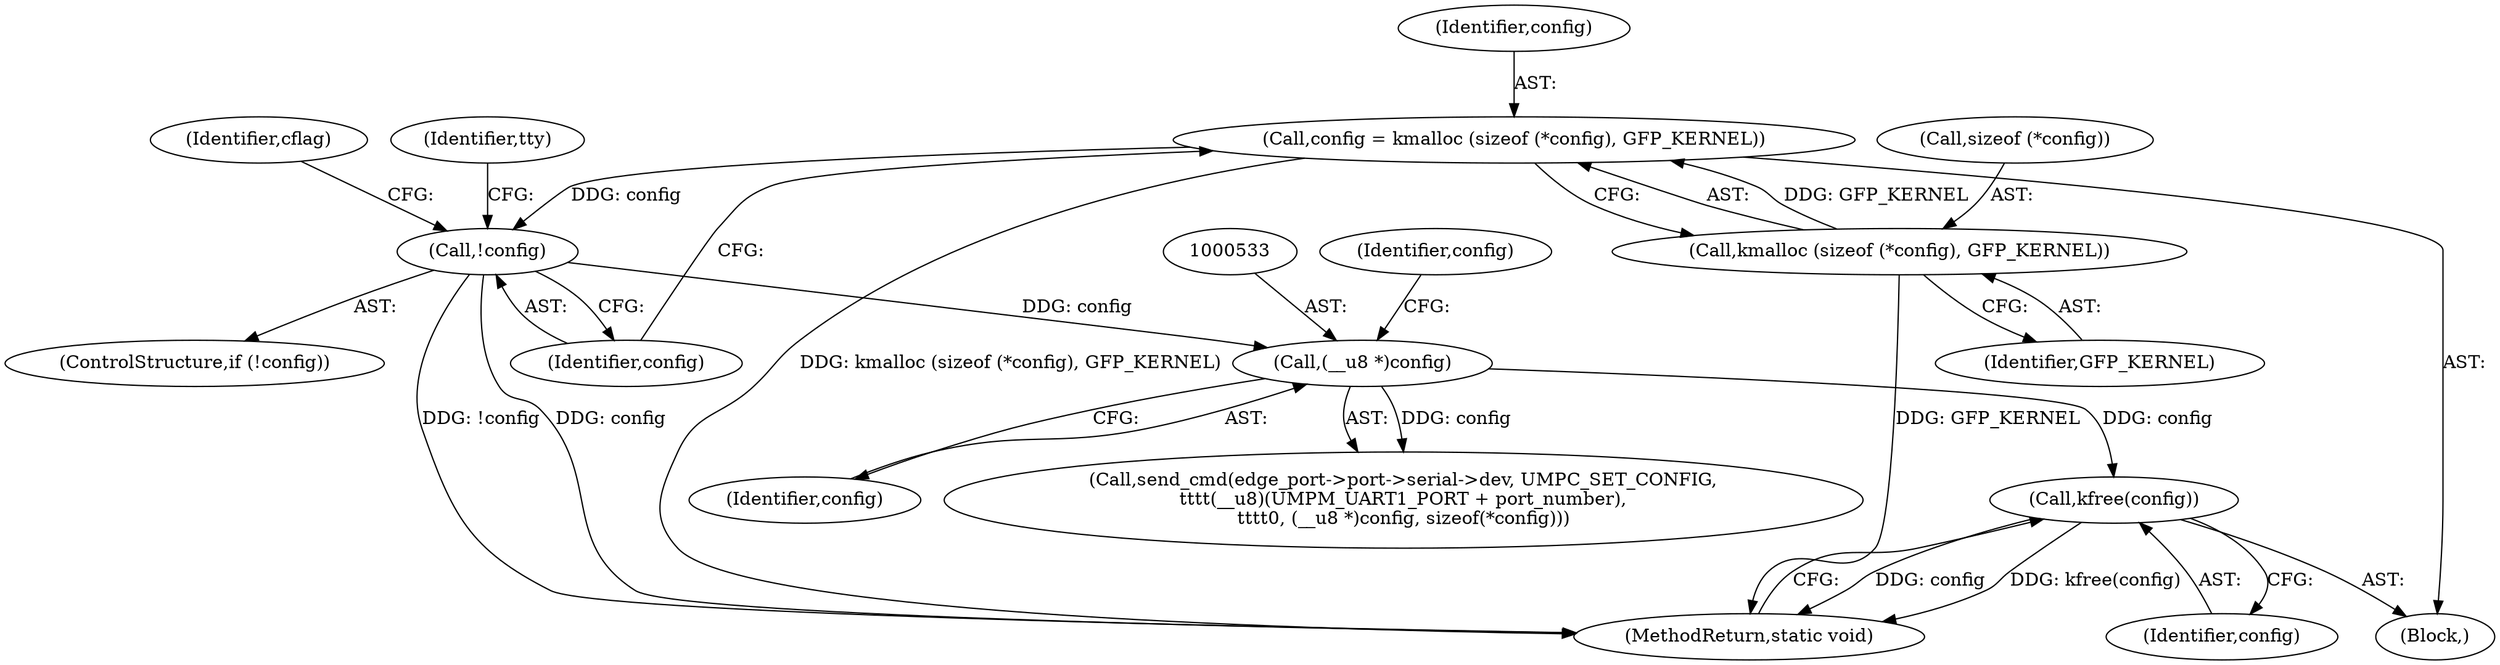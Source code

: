digraph "0_linux_6aeb75e6adfaed16e58780309613a578fe1ee90b@API" {
"1000545" [label="(Call,kfree(config))"];
"1000532" [label="(Call,(__u8 *)config)"];
"1000144" [label="(Call,!config)"];
"1000136" [label="(Call,config = kmalloc (sizeof (*config), GFP_KERNEL))"];
"1000138" [label="(Call,kmalloc (sizeof (*config), GFP_KERNEL))"];
"1000144" [label="(Call,!config)"];
"1000149" [label="(Identifier,tty)"];
"1000143" [label="(ControlStructure,if (!config))"];
"1000155" [label="(Identifier,cflag)"];
"1000545" [label="(Call,kfree(config))"];
"1000532" [label="(Call,(__u8 *)config)"];
"1000136" [label="(Call,config = kmalloc (sizeof (*config), GFP_KERNEL))"];
"1000114" [label="(Block,)"];
"1000546" [label="(Identifier,config)"];
"1000534" [label="(Identifier,config)"];
"1000137" [label="(Identifier,config)"];
"1000537" [label="(Identifier,config)"];
"1000142" [label="(Identifier,GFP_KERNEL)"];
"1000517" [label="(Call,send_cmd(edge_port->port->serial->dev, UMPC_SET_CONFIG,\n\t\t\t\t(__u8)(UMPM_UART1_PORT + port_number),\n\t\t\t\t0, (__u8 *)config, sizeof(*config)))"];
"1000139" [label="(Call,sizeof (*config))"];
"1000145" [label="(Identifier,config)"];
"1000138" [label="(Call,kmalloc (sizeof (*config), GFP_KERNEL))"];
"1000547" [label="(MethodReturn,static void)"];
"1000545" -> "1000114"  [label="AST: "];
"1000545" -> "1000546"  [label="CFG: "];
"1000546" -> "1000545"  [label="AST: "];
"1000547" -> "1000545"  [label="CFG: "];
"1000545" -> "1000547"  [label="DDG: config"];
"1000545" -> "1000547"  [label="DDG: kfree(config)"];
"1000532" -> "1000545"  [label="DDG: config"];
"1000532" -> "1000517"  [label="AST: "];
"1000532" -> "1000534"  [label="CFG: "];
"1000533" -> "1000532"  [label="AST: "];
"1000534" -> "1000532"  [label="AST: "];
"1000537" -> "1000532"  [label="CFG: "];
"1000532" -> "1000517"  [label="DDG: config"];
"1000144" -> "1000532"  [label="DDG: config"];
"1000144" -> "1000143"  [label="AST: "];
"1000144" -> "1000145"  [label="CFG: "];
"1000145" -> "1000144"  [label="AST: "];
"1000149" -> "1000144"  [label="CFG: "];
"1000155" -> "1000144"  [label="CFG: "];
"1000144" -> "1000547"  [label="DDG: !config"];
"1000144" -> "1000547"  [label="DDG: config"];
"1000136" -> "1000144"  [label="DDG: config"];
"1000136" -> "1000114"  [label="AST: "];
"1000136" -> "1000138"  [label="CFG: "];
"1000137" -> "1000136"  [label="AST: "];
"1000138" -> "1000136"  [label="AST: "];
"1000145" -> "1000136"  [label="CFG: "];
"1000136" -> "1000547"  [label="DDG: kmalloc (sizeof (*config), GFP_KERNEL)"];
"1000138" -> "1000136"  [label="DDG: GFP_KERNEL"];
"1000138" -> "1000142"  [label="CFG: "];
"1000139" -> "1000138"  [label="AST: "];
"1000142" -> "1000138"  [label="AST: "];
"1000138" -> "1000547"  [label="DDG: GFP_KERNEL"];
}
